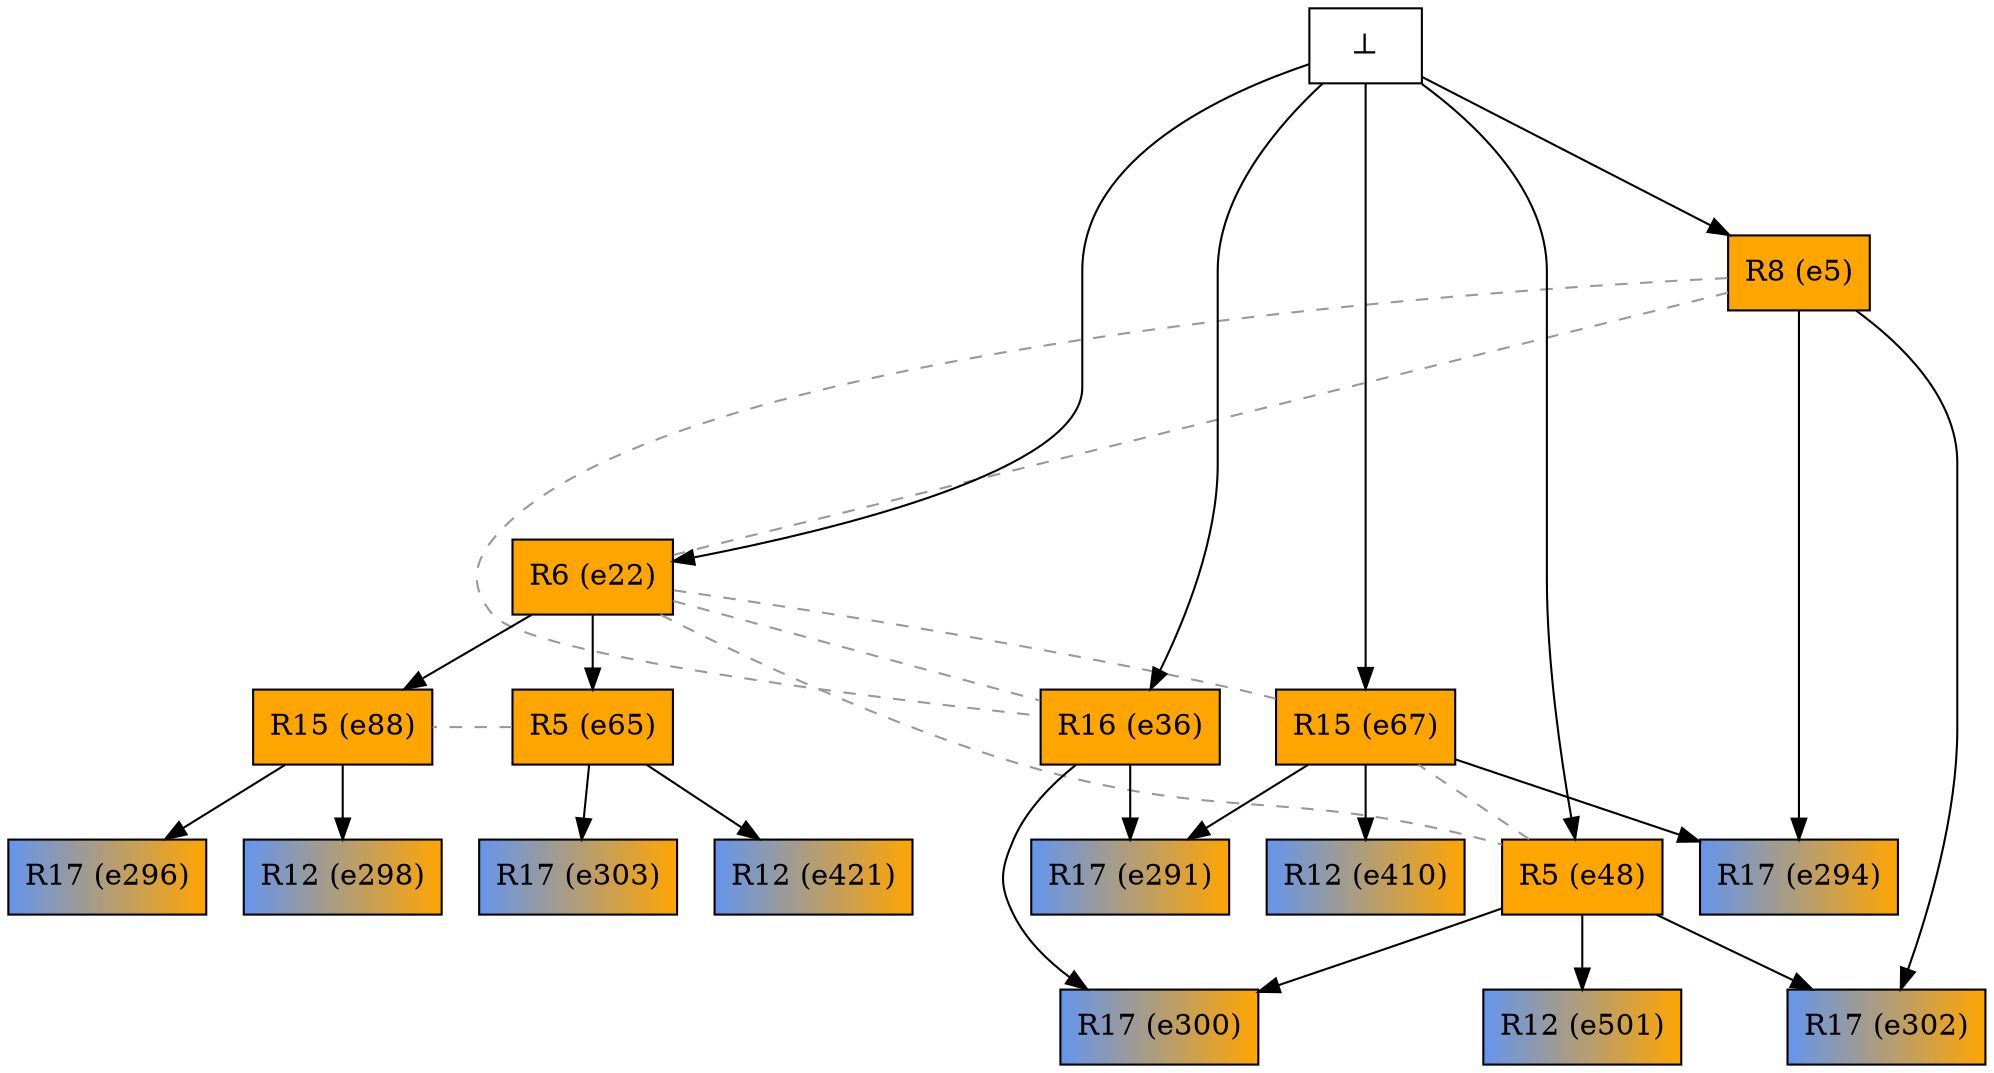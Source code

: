 digraph test {

//conflicts
  e5 -> e22 [arrowhead=none color=gray60 style=dashed constraint=false];
  e5 -> e36 [arrowhead=none color=gray60 style=dashed constraint=false];
  e22 -> e36 [arrowhead=none color=gray60 style=dashed constraint=false];
  e22 -> e48 [arrowhead=none color=gray60 style=dashed constraint=false];
  e22 -> e67 [arrowhead=none color=gray60 style=dashed constraint=false];
  e48 -> e67 [arrowhead=none color=gray60 style=dashed constraint=false];
  e65 -> e88 [arrowhead=none color=gray60 style=dashed constraint=false];

  e36 -> e291 [minlen=1];
  e67 -> e291 [minlen=1];
  e5 -> e294 [minlen=1];
  e67 -> e294 [minlen=1];
  e88 -> e296 [minlen=1];
  e22 -> e88 [minlen=1];
  e88 -> e298 [minlen=1];
  e36 -> e300 [minlen=1];
  e48 -> e300 [minlen=1];
  e5 -> e302 [minlen=1];
  e48 -> e302 [minlen=1];
  e65 -> e303 [minlen=1];
  e22 -> e65 [minlen=1];
  e67 -> e410 [minlen=1];
  e65 -> e421 [minlen=1];
  e48 -> e501 [minlen=1];
  e0 -> e5 [minlen=2];
  e0 -> e22 [minlen=5];
  e0 -> e36 [minlen=6];
  e0 -> e48 [minlen=7];
  e0 -> e67 [minlen=6];

  e5 [color="black" fillcolor="orange:orange" label="R8 (e5)" shape=box style=filled];
  e22 [color="black" fillcolor="orange:orange" label="R6 (e22)" shape=box style=filled];
  e36 [color="black" fillcolor="orange:orange" label="R16 (e36)" shape=box style=filled];
  e48 [color="black" fillcolor="orange:orange" label="R5 (e48)" shape=box style=filled];
  e65 [color="black" fillcolor="orange:orange" label="R5 (e65)" shape=box style=filled];
  e67 [color="black" fillcolor="orange:orange" label="R15 (e67)" shape=box style=filled];
  e88 [color="black" fillcolor="orange:orange" label="R15 (e88)" shape=box style=filled];
  e291 [color="black" fillcolor="cornflowerblue:orange" label="R17 (e291)" shape=box style=filled];
  e294 [color="black" fillcolor="cornflowerblue:orange" label="R17 (e294)" shape=box style=filled];
  e296 [color="black" fillcolor="cornflowerblue:orange" label="R17 (e296)" shape=box style=filled];
  e298 [color="black" fillcolor="cornflowerblue:orange" label="R12 (e298)" shape=box style=filled];
  e300 [color="black" fillcolor="cornflowerblue:orange" label="R17 (e300)" shape=box style=filled];
  e302 [color="black" fillcolor="cornflowerblue:orange" label="R17 (e302)" shape=box style=filled];
  e303 [color="black" fillcolor="cornflowerblue:orange" label="R17 (e303)" shape=box style=filled];
  e410 [color="black" fillcolor="cornflowerblue:orange" label="R12 (e410)" shape=box style=filled];
  e421 [color="black" fillcolor="cornflowerblue:orange" label="R12 (e421)" shape=box style=filled];
  e501 [color="black" fillcolor="cornflowerblue:orange" label="R12 (e501)" shape=box style=filled];
  e0 [fillcolor="white" label="⊥" shape=box style=filled];
}
